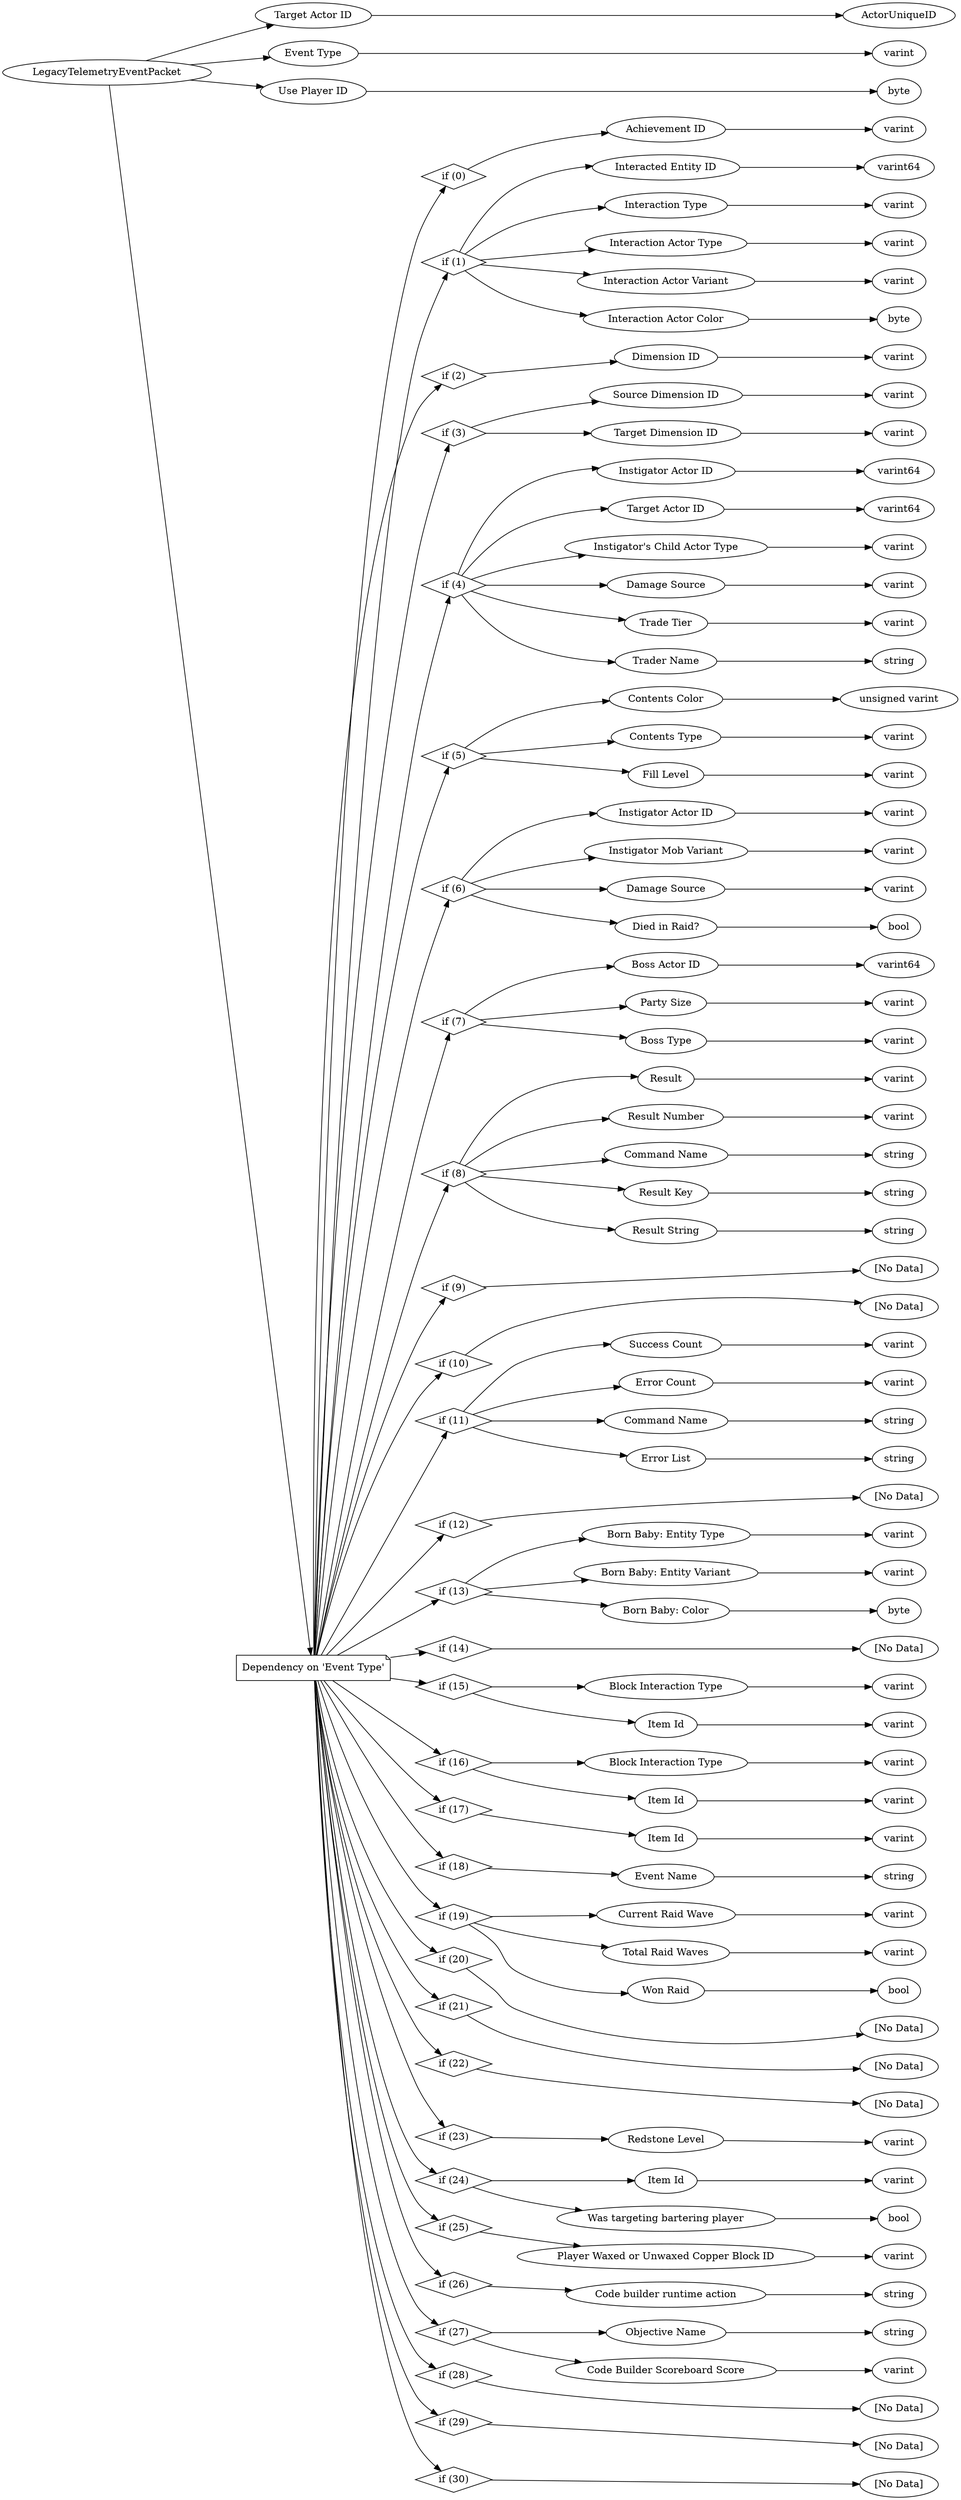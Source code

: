 digraph "LegacyTelemetryEventPacket" {
rankdir = LR
0
0 -> 1
1 -> 2
0 -> 3
3 -> 4
0 -> 5
5 -> 6
0 -> 7
7 -> 8
8 -> 9
9 -> 10
7 -> 11
11 -> 12
12 -> 13
11 -> 14
14 -> 15
11 -> 16
16 -> 17
11 -> 18
18 -> 19
11 -> 20
20 -> 21
7 -> 22
22 -> 23
23 -> 24
7 -> 25
25 -> 26
26 -> 27
25 -> 28
28 -> 29
7 -> 30
30 -> 31
31 -> 32
30 -> 33
33 -> 34
30 -> 35
35 -> 36
30 -> 37
37 -> 38
30 -> 39
39 -> 40
30 -> 41
41 -> 42
7 -> 43
43 -> 44
44 -> 45
43 -> 46
46 -> 47
43 -> 48
48 -> 49
7 -> 50
50 -> 51
51 -> 52
50 -> 53
53 -> 54
50 -> 55
55 -> 56
50 -> 57
57 -> 58
7 -> 59
59 -> 60
60 -> 61
59 -> 62
62 -> 63
59 -> 64
64 -> 65
7 -> 66
66 -> 67
67 -> 68
66 -> 69
69 -> 70
66 -> 71
71 -> 72
66 -> 73
73 -> 74
66 -> 75
75 -> 76
7 -> 77
77 -> 78
7 -> 79
79 -> 80
7 -> 81
81 -> 82
82 -> 83
81 -> 84
84 -> 85
81 -> 86
86 -> 87
81 -> 88
88 -> 89
7 -> 90
90 -> 91
7 -> 92
92 -> 93
93 -> 94
92 -> 95
95 -> 96
92 -> 97
97 -> 98
7 -> 99
99 -> 100
7 -> 101
101 -> 102
102 -> 103
101 -> 104
104 -> 105
7 -> 106
106 -> 107
107 -> 108
106 -> 109
109 -> 110
7 -> 111
111 -> 112
112 -> 113
7 -> 114
114 -> 115
115 -> 116
7 -> 117
117 -> 118
118 -> 119
117 -> 120
120 -> 121
117 -> 122
122 -> 123
7 -> 124
124 -> 125
7 -> 126
126 -> 127
7 -> 128
128 -> 129
7 -> 130
130 -> 131
131 -> 132
7 -> 133
133 -> 134
134 -> 135
133 -> 136
136 -> 137
7 -> 138
138 -> 139
139 -> 140
7 -> 141
141 -> 142
142 -> 143
7 -> 144
144 -> 145
145 -> 146
144 -> 147
147 -> 148
7 -> 149
149 -> 150
7 -> 151
151 -> 152
7 -> 153
153 -> 154

0 [label="LegacyTelemetryEventPacket",comment="name: \"LegacyTelemetryEventPacket\", typeName: \"\", id: 0, branchId: 65, recurseId: -1, attributes: 0, notes: \"\""];
1 [label="Target Actor ID",comment="name: \"Target Actor ID\", typeName: \"ActorUniqueID\", id: 1, branchId: 0, recurseId: -1, attributes: 256, notes: \"\""];
2 [label="ActorUniqueID",comment="name: \"ActorUniqueID\", typeName: \"\", id: 2, branchId: 0, recurseId: -1, attributes: 512, notes: \"\""];
3 [label="Event Type",comment="name: \"Event Type\", typeName: \"\", id: 3, branchId: 0, recurseId: -1, attributes: 0, notes: \"\""];
4 [label="varint",comment="name: \"varint\", typeName: \"\", id: 4, branchId: 0, recurseId: -1, attributes: 512, notes: \"\""];
5 [label="Use Player ID",comment="name: \"Use Player ID\", typeName: \"\", id: 5, branchId: 0, recurseId: -1, attributes: 0, notes: \"\""];
6 [label="byte",comment="name: \"byte\", typeName: \"\", id: 6, branchId: 0, recurseId: -1, attributes: 512, notes: \"\""];
7 [label="Dependency on 'Event Type'",shape=note,comment="name: \"Dependency on 'Event Type'\", typeName: \"\", id: 7, branchId: 0, recurseId: -1, attributes: 2, notes: \"\""];
8 [label="if (0)",shape=diamond,comment="name: \"if (0)\", typeName: \"\", id: 8, branchId: 0, recurseId: -1, attributes: 4, notes: \"\""];
9 [label="Achievement ID",comment="name: \"Achievement ID\", typeName: \"\", id: 9, branchId: 0, recurseId: -1, attributes: 0, notes: \"\""];
10 [label="varint",comment="name: \"varint\", typeName: \"\", id: 10, branchId: 0, recurseId: -1, attributes: 512, notes: \"\""];
11 [label="if (1)",shape=diamond,comment="name: \"if (1)\", typeName: \"\", id: 11, branchId: 1, recurseId: -1, attributes: 4, notes: \"\""];
12 [label="Interacted Entity ID",comment="name: \"Interacted Entity ID\", typeName: \"\", id: 12, branchId: 0, recurseId: -1, attributes: 0, notes: \"\""];
13 [label="varint64",comment="name: \"varint64\", typeName: \"\", id: 13, branchId: 0, recurseId: -1, attributes: 512, notes: \"\""];
14 [label="Interaction Type",comment="name: \"Interaction Type\", typeName: \"\", id: 14, branchId: 0, recurseId: -1, attributes: 0, notes: \"\""];
15 [label="varint",comment="name: \"varint\", typeName: \"\", id: 15, branchId: 0, recurseId: -1, attributes: 512, notes: \"\""];
16 [label="Interaction Actor Type",comment="name: \"Interaction Actor Type\", typeName: \"\", id: 16, branchId: 0, recurseId: -1, attributes: 0, notes: \"\""];
17 [label="varint",comment="name: \"varint\", typeName: \"\", id: 17, branchId: 0, recurseId: -1, attributes: 512, notes: \"\""];
18 [label="Interaction Actor Variant",comment="name: \"Interaction Actor Variant\", typeName: \"\", id: 18, branchId: 0, recurseId: -1, attributes: 0, notes: \"\""];
19 [label="varint",comment="name: \"varint\", typeName: \"\", id: 19, branchId: 0, recurseId: -1, attributes: 512, notes: \"\""];
20 [label="Interaction Actor Color",comment="name: \"Interaction Actor Color\", typeName: \"\", id: 20, branchId: 0, recurseId: -1, attributes: 0, notes: \"\""];
21 [label="byte",comment="name: \"byte\", typeName: \"\", id: 21, branchId: 0, recurseId: -1, attributes: 512, notes: \"\""];
22 [label="if (2)",shape=diamond,comment="name: \"if (2)\", typeName: \"\", id: 22, branchId: 2, recurseId: -1, attributes: 4, notes: \"\""];
23 [label="Dimension ID",comment="name: \"Dimension ID\", typeName: \"\", id: 23, branchId: 0, recurseId: -1, attributes: 0, notes: \"Currently supported: (0 -> Overworld, 1 -> Nether, 2 -> The End, 3 -> Undefined)\""];
24 [label="varint",comment="name: \"varint\", typeName: \"\", id: 24, branchId: 0, recurseId: -1, attributes: 512, notes: \"\""];
25 [label="if (3)",shape=diamond,comment="name: \"if (3)\", typeName: \"\", id: 25, branchId: 3, recurseId: -1, attributes: 4, notes: \"\""];
26 [label="Source Dimension ID",comment="name: \"Source Dimension ID\", typeName: \"\", id: 26, branchId: 0, recurseId: -1, attributes: 0, notes: \"Currently supported: (0 -> Overworld, 1 -> Nether, 2 -> The End, 3 -> Undefined)\""];
27 [label="varint",comment="name: \"varint\", typeName: \"\", id: 27, branchId: 0, recurseId: -1, attributes: 512, notes: \"\""];
28 [label="Target Dimension ID",comment="name: \"Target Dimension ID\", typeName: \"\", id: 28, branchId: 0, recurseId: -1, attributes: 0, notes: \"Currently supported: (0 -> Overworld, 1 -> Nether, 2 -> The End, 3 -> Undefined)\""];
29 [label="varint",comment="name: \"varint\", typeName: \"\", id: 29, branchId: 0, recurseId: -1, attributes: 512, notes: \"\""];
30 [label="if (4)",shape=diamond,comment="name: \"if (4)\", typeName: \"\", id: 30, branchId: 4, recurseId: -1, attributes: 4, notes: \"\""];
31 [label="Instigator Actor ID",comment="name: \"Instigator Actor ID\", typeName: \"\", id: 31, branchId: 0, recurseId: -1, attributes: 0, notes: \"\""];
32 [label="varint64",comment="name: \"varint64\", typeName: \"\", id: 32, branchId: 0, recurseId: -1, attributes: 512, notes: \"\""];
33 [label="Target Actor ID",comment="name: \"Target Actor ID\", typeName: \"\", id: 33, branchId: 0, recurseId: -1, attributes: 0, notes: \"\""];
34 [label="varint64",comment="name: \"varint64\", typeName: \"\", id: 34, branchId: 0, recurseId: -1, attributes: 512, notes: \"\""];
35 [label="Instigator's Child Actor Type",comment="name: \"Instigator's Child Actor Type\", typeName: \"\", id: 35, branchId: 0, recurseId: -1, attributes: 0, notes: \"\""];
36 [label="varint",comment="name: \"varint\", typeName: \"\", id: 36, branchId: 0, recurseId: -1, attributes: 512, notes: \"\""];
37 [label="Damage Source",comment="name: \"Damage Source\", typeName: \"\", id: 37, branchId: 0, recurseId: -1, attributes: 0, notes: \"\""];
38 [label="varint",comment="name: \"varint\", typeName: \"\", id: 38, branchId: 0, recurseId: -1, attributes: 512, notes: \"\""];
39 [label="Trade Tier",comment="name: \"Trade Tier\", typeName: \"\", id: 39, branchId: 0, recurseId: -1, attributes: 0, notes: \"-1 if not a trading actor.\""];
40 [label="varint",comment="name: \"varint\", typeName: \"\", id: 40, branchId: 0, recurseId: -1, attributes: 512, notes: \"\""];
41 [label="Trader Name",comment="name: \"Trader Name\", typeName: \"\", id: 41, branchId: 0, recurseId: -1, attributes: 0, notes: \"Empty if not a trading actor.\""];
42 [label="string",comment="name: \"string\", typeName: \"\", id: 42, branchId: 0, recurseId: -1, attributes: 512, notes: \"\""];
43 [label="if (5)",shape=diamond,comment="name: \"if (5)\", typeName: \"\", id: 43, branchId: 5, recurseId: -1, attributes: 4, notes: \"\""];
44 [label="Contents Color",comment="name: \"Contents Color\", typeName: \"\", id: 44, branchId: 0, recurseId: -1, attributes: 0, notes: \"\""];
45 [label="unsigned varint",comment="name: \"unsigned varint\", typeName: \"\", id: 45, branchId: 0, recurseId: -1, attributes: 512, notes: \"\""];
46 [label="Contents Type",comment="name: \"Contents Type\", typeName: \"\", id: 46, branchId: 0, recurseId: -1, attributes: 0, notes: \"\""];
47 [label="varint",comment="name: \"varint\", typeName: \"\", id: 47, branchId: 0, recurseId: -1, attributes: 512, notes: \"\""];
48 [label="Fill Level",comment="name: \"Fill Level\", typeName: \"\", id: 48, branchId: 0, recurseId: -1, attributes: 0, notes: \"\""];
49 [label="varint",comment="name: \"varint\", typeName: \"\", id: 49, branchId: 0, recurseId: -1, attributes: 512, notes: \"\""];
50 [label="if (6)",shape=diamond,comment="name: \"if (6)\", typeName: \"\", id: 50, branchId: 6, recurseId: -1, attributes: 4, notes: \"\""];
51 [label="Instigator Actor ID",comment="name: \"Instigator Actor ID\", typeName: \"\", id: 51, branchId: 0, recurseId: -1, attributes: 0, notes: \"\""];
52 [label="varint",comment="name: \"varint\", typeName: \"\", id: 52, branchId: 0, recurseId: -1, attributes: 512, notes: \"\""];
53 [label="Instigator Mob Variant",comment="name: \"Instigator Mob Variant\", typeName: \"\", id: 53, branchId: 0, recurseId: -1, attributes: 0, notes: \"\""];
54 [label="varint",comment="name: \"varint\", typeName: \"\", id: 54, branchId: 0, recurseId: -1, attributes: 512, notes: \"\""];
55 [label="Damage Source",comment="name: \"Damage Source\", typeName: \"\", id: 55, branchId: 0, recurseId: -1, attributes: 0, notes: \"\""];
56 [label="varint",comment="name: \"varint\", typeName: \"\", id: 56, branchId: 0, recurseId: -1, attributes: 512, notes: \"\""];
57 [label="Died in Raid?",comment="name: \"Died in Raid?\", typeName: \"\", id: 57, branchId: 0, recurseId: -1, attributes: 0, notes: \"\""];
58 [label="bool",comment="name: \"bool\", typeName: \"\", id: 58, branchId: 0, recurseId: -1, attributes: 512, notes: \"\""];
59 [label="if (7)",shape=diamond,comment="name: \"if (7)\", typeName: \"\", id: 59, branchId: 7, recurseId: -1, attributes: 4, notes: \"\""];
60 [label="Boss Actor ID",comment="name: \"Boss Actor ID\", typeName: \"\", id: 60, branchId: 0, recurseId: -1, attributes: 0, notes: \"\""];
61 [label="varint64",comment="name: \"varint64\", typeName: \"\", id: 61, branchId: 0, recurseId: -1, attributes: 512, notes: \"\""];
62 [label="Party Size",comment="name: \"Party Size\", typeName: \"\", id: 62, branchId: 0, recurseId: -1, attributes: 0, notes: \"\""];
63 [label="varint",comment="name: \"varint\", typeName: \"\", id: 63, branchId: 0, recurseId: -1, attributes: 512, notes: \"\""];
64 [label="Boss Type",comment="name: \"Boss Type\", typeName: \"\", id: 64, branchId: 0, recurseId: -1, attributes: 0, notes: \"\""];
65 [label="varint",comment="name: \"varint\", typeName: \"\", id: 65, branchId: 0, recurseId: -1, attributes: 512, notes: \"\""];
66 [label="if (8)",shape=diamond,comment="name: \"if (8)\", typeName: \"\", id: 66, branchId: 8, recurseId: -1, attributes: 4, notes: \"\""];
67 [label="Result",comment="name: \"Result\", typeName: \"\", id: 67, branchId: 0, recurseId: -1, attributes: 0, notes: \"\""];
68 [label="varint",comment="name: \"varint\", typeName: \"\", id: 68, branchId: 0, recurseId: -1, attributes: 512, notes: \"\""];
69 [label="Result Number",comment="name: \"Result Number\", typeName: \"\", id: 69, branchId: 0, recurseId: -1, attributes: 0, notes: \"\""];
70 [label="varint",comment="name: \"varint\", typeName: \"\", id: 70, branchId: 0, recurseId: -1, attributes: 512, notes: \"\""];
71 [label="Command Name",comment="name: \"Command Name\", typeName: \"\", id: 71, branchId: 0, recurseId: -1, attributes: 0, notes: \"\""];
72 [label="string",comment="name: \"string\", typeName: \"\", id: 72, branchId: 0, recurseId: -1, attributes: 512, notes: \"\""];
73 [label="Result Key",comment="name: \"Result Key\", typeName: \"\", id: 73, branchId: 0, recurseId: -1, attributes: 0, notes: \"\""];
74 [label="string",comment="name: \"string\", typeName: \"\", id: 74, branchId: 0, recurseId: -1, attributes: 512, notes: \"\""];
75 [label="Result String",comment="name: \"Result String\", typeName: \"\", id: 75, branchId: 0, recurseId: -1, attributes: 0, notes: \"\""];
76 [label="string",comment="name: \"string\", typeName: \"\", id: 76, branchId: 0, recurseId: -1, attributes: 512, notes: \"\""];
77 [label="if (9)",shape=diamond,comment="name: \"if (9)\", typeName: \"\", id: 77, branchId: 9, recurseId: -1, attributes: 4, notes: \"\""];
78 [label="[No Data]",comment="name: \"[No Data]\", typeName: \"\", id: 78, branchId: 0, recurseId: -1, attributes: 512, notes: \"\""];
79 [label="if (10)",shape=diamond,comment="name: \"if (10)\", typeName: \"\", id: 79, branchId: 10, recurseId: -1, attributes: 4, notes: \"\""];
80 [label="[No Data]",comment="name: \"[No Data]\", typeName: \"\", id: 80, branchId: 0, recurseId: -1, attributes: 512, notes: \"\""];
81 [label="if (11)",shape=diamond,comment="name: \"if (11)\", typeName: \"\", id: 81, branchId: 11, recurseId: -1, attributes: 4, notes: \"\""];
82 [label="Success Count",comment="name: \"Success Count\", typeName: \"\", id: 82, branchId: 0, recurseId: -1, attributes: 0, notes: \"\""];
83 [label="varint",comment="name: \"varint\", typeName: \"\", id: 83, branchId: 0, recurseId: -1, attributes: 512, notes: \"\""];
84 [label="Error Count",comment="name: \"Error Count\", typeName: \"\", id: 84, branchId: 0, recurseId: -1, attributes: 0, notes: \"\""];
85 [label="varint",comment="name: \"varint\", typeName: \"\", id: 85, branchId: 0, recurseId: -1, attributes: 512, notes: \"\""];
86 [label="Command Name",comment="name: \"Command Name\", typeName: \"\", id: 86, branchId: 0, recurseId: -1, attributes: 0, notes: \"\""];
87 [label="string",comment="name: \"string\", typeName: \"\", id: 87, branchId: 0, recurseId: -1, attributes: 512, notes: \"\""];
88 [label="Error List",comment="name: \"Error List\", typeName: \"\", id: 88, branchId: 0, recurseId: -1, attributes: 0, notes: \"\""];
89 [label="string",comment="name: \"string\", typeName: \"\", id: 89, branchId: 0, recurseId: -1, attributes: 512, notes: \"\""];
90 [label="if (12)",shape=diamond,comment="name: \"if (12)\", typeName: \"\", id: 90, branchId: 12, recurseId: -1, attributes: 4, notes: \"\""];
91 [label="[No Data]",comment="name: \"[No Data]\", typeName: \"\", id: 91, branchId: 0, recurseId: -1, attributes: 512, notes: \"\""];
92 [label="if (13)",shape=diamond,comment="name: \"if (13)\", typeName: \"\", id: 92, branchId: 13, recurseId: -1, attributes: 4, notes: \"\""];
93 [label="Born Baby: Entity Type",comment="name: \"Born Baby: Entity Type\", typeName: \"\", id: 93, branchId: 0, recurseId: -1, attributes: 0, notes: \"\""];
94 [label="varint",comment="name: \"varint\", typeName: \"\", id: 94, branchId: 0, recurseId: -1, attributes: 512, notes: \"\""];
95 [label="Born Baby: Entity Variant",comment="name: \"Born Baby: Entity Variant\", typeName: \"\", id: 95, branchId: 0, recurseId: -1, attributes: 0, notes: \"\""];
96 [label="varint",comment="name: \"varint\", typeName: \"\", id: 96, branchId: 0, recurseId: -1, attributes: 512, notes: \"\""];
97 [label="Born Baby: Color",comment="name: \"Born Baby: Color\", typeName: \"\", id: 97, branchId: 0, recurseId: -1, attributes: 0, notes: \"\""];
98 [label="byte",comment="name: \"byte\", typeName: \"\", id: 98, branchId: 0, recurseId: -1, attributes: 512, notes: \"\""];
99 [label="if (14)",shape=diamond,comment="name: \"if (14)\", typeName: \"\", id: 99, branchId: 14, recurseId: -1, attributes: 4, notes: \"\""];
100 [label="[No Data]",comment="name: \"[No Data]\", typeName: \"\", id: 100, branchId: 0, recurseId: -1, attributes: 512, notes: \"\""];
101 [label="if (15)",shape=diamond,comment="name: \"if (15)\", typeName: \"\", id: 101, branchId: 15, recurseId: -1, attributes: 4, notes: \"\""];
102 [label="Block Interaction Type",comment="name: \"Block Interaction Type\", typeName: \"\", id: 102, branchId: 0, recurseId: -1, attributes: 0, notes: \"\""];
103 [label="varint",comment="name: \"varint\", typeName: \"\", id: 103, branchId: 0, recurseId: -1, attributes: 512, notes: \"\""];
104 [label="Item Id",comment="name: \"Item Id\", typeName: \"\", id: 104, branchId: 0, recurseId: -1, attributes: 0, notes: \"Id of the relevant item used in the interaction.\""];
105 [label="varint",comment="name: \"varint\", typeName: \"\", id: 105, branchId: 0, recurseId: -1, attributes: 512, notes: \"\""];
106 [label="if (16)",shape=diamond,comment="name: \"if (16)\", typeName: \"\", id: 106, branchId: 16, recurseId: -1, attributes: 4, notes: \"\""];
107 [label="Block Interaction Type",comment="name: \"Block Interaction Type\", typeName: \"\", id: 107, branchId: 0, recurseId: -1, attributes: 0, notes: \"\""];
108 [label="varint",comment="name: \"varint\", typeName: \"\", id: 108, branchId: 0, recurseId: -1, attributes: 512, notes: \"\""];
109 [label="Item Id",comment="name: \"Item Id\", typeName: \"\", id: 109, branchId: 0, recurseId: -1, attributes: 0, notes: \"Id of the relevant item used in the interaction.\""];
110 [label="varint",comment="name: \"varint\", typeName: \"\", id: 110, branchId: 0, recurseId: -1, attributes: 512, notes: \"\""];
111 [label="if (17)",shape=diamond,comment="name: \"if (17)\", typeName: \"\", id: 111, branchId: 17, recurseId: -1, attributes: 4, notes: \"\""];
112 [label="Item Id",comment="name: \"Item Id\", typeName: \"\", id: 112, branchId: 0, recurseId: -1, attributes: 0, notes: \"Id of the relevant item used in the interaction.\""];
113 [label="varint",comment="name: \"varint\", typeName: \"\", id: 113, branchId: 0, recurseId: -1, attributes: 512, notes: \"\""];
114 [label="if (18)",shape=diamond,comment="name: \"if (18)\", typeName: \"\", id: 114, branchId: 18, recurseId: -1, attributes: 4, notes: \"\""];
115 [label="Event Name",comment="name: \"Event Name\", typeName: \"\", id: 115, branchId: 0, recurseId: -1, attributes: 0, notes: \"\""];
116 [label="string",comment="name: \"string\", typeName: \"\", id: 116, branchId: 0, recurseId: -1, attributes: 512, notes: \"\""];
117 [label="if (19)",shape=diamond,comment="name: \"if (19)\", typeName: \"\", id: 117, branchId: 19, recurseId: -1, attributes: 4, notes: \"\""];
118 [label="Current Raid Wave",comment="name: \"Current Raid Wave\", typeName: \"\", id: 118, branchId: 0, recurseId: -1, attributes: 0, notes: \"\""];
119 [label="varint",comment="name: \"varint\", typeName: \"\", id: 119, branchId: 0, recurseId: -1, attributes: 512, notes: \"\""];
120 [label="Total Raid Waves",comment="name: \"Total Raid Waves\", typeName: \"\", id: 120, branchId: 0, recurseId: -1, attributes: 0, notes: \"\""];
121 [label="varint",comment="name: \"varint\", typeName: \"\", id: 121, branchId: 0, recurseId: -1, attributes: 512, notes: \"\""];
122 [label="Won Raid",comment="name: \"Won Raid\", typeName: \"\", id: 122, branchId: 0, recurseId: -1, attributes: 0, notes: \"\""];
123 [label="bool",comment="name: \"bool\", typeName: \"\", id: 123, branchId: 0, recurseId: -1, attributes: 512, notes: \"\""];
124 [label="if (20)",shape=diamond,comment="name: \"if (20)\", typeName: \"\", id: 124, branchId: 20, recurseId: -1, attributes: 4, notes: \"\""];
125 [label="[No Data]",comment="name: \"[No Data]\", typeName: \"\", id: 125, branchId: 0, recurseId: -1, attributes: 512, notes: \"\""];
126 [label="if (21)",shape=diamond,comment="name: \"if (21)\", typeName: \"\", id: 126, branchId: 21, recurseId: -1, attributes: 4, notes: \"\""];
127 [label="[No Data]",comment="name: \"[No Data]\", typeName: \"\", id: 127, branchId: 0, recurseId: -1, attributes: 512, notes: \"\""];
128 [label="if (22)",shape=diamond,comment="name: \"if (22)\", typeName: \"\", id: 128, branchId: 22, recurseId: -1, attributes: 4, notes: \"\""];
129 [label="[No Data]",comment="name: \"[No Data]\", typeName: \"\", id: 129, branchId: 0, recurseId: -1, attributes: 512, notes: \"\""];
130 [label="if (23)",shape=diamond,comment="name: \"if (23)\", typeName: \"\", id: 130, branchId: 23, recurseId: -1, attributes: 4, notes: \"\""];
131 [label="Redstone Level",comment="name: \"Redstone Level\", typeName: \"\", id: 131, branchId: 0, recurseId: -1, attributes: 0, notes: \"\""];
132 [label="varint",comment="name: \"varint\", typeName: \"\", id: 132, branchId: 0, recurseId: -1, attributes: 512, notes: \"\""];
133 [label="if (24)",shape=diamond,comment="name: \"if (24)\", typeName: \"\", id: 133, branchId: 24, recurseId: -1, attributes: 4, notes: \"\""];
134 [label="Item Id",comment="name: \"Item Id\", typeName: \"\", id: 134, branchId: 0, recurseId: -1, attributes: 0, notes: \"\""];
135 [label="varint",comment="name: \"varint\", typeName: \"\", id: 135, branchId: 0, recurseId: -1, attributes: 512, notes: \"\""];
136 [label="Was targeting bartering player",comment="name: \"Was targeting bartering player\", typeName: \"\", id: 136, branchId: 0, recurseId: -1, attributes: 0, notes: \"\""];
137 [label="bool",comment="name: \"bool\", typeName: \"\", id: 137, branchId: 0, recurseId: -1, attributes: 512, notes: \"\""];
138 [label="if (25)",shape=diamond,comment="name: \"if (25)\", typeName: \"\", id: 138, branchId: 25, recurseId: -1, attributes: 4, notes: \"\""];
139 [label="Player Waxed or Unwaxed Copper Block ID",comment="name: \"Player Waxed or Unwaxed Copper Block ID\", typeName: \"\", id: 139, branchId: 0, recurseId: -1, attributes: 0, notes: \"\""];
140 [label="varint",comment="name: \"varint\", typeName: \"\", id: 140, branchId: 0, recurseId: -1, attributes: 512, notes: \"\""];
141 [label="if (26)",shape=diamond,comment="name: \"if (26)\", typeName: \"\", id: 141, branchId: 26, recurseId: -1, attributes: 4, notes: \"\""];
142 [label="Code builder runtime action",comment="name: \"Code builder runtime action\", typeName: \"\", id: 142, branchId: 0, recurseId: -1, attributes: 0, notes: \"\""];
143 [label="string",comment="name: \"string\", typeName: \"\", id: 143, branchId: 0, recurseId: -1, attributes: 512, notes: \"\""];
144 [label="if (27)",shape=diamond,comment="name: \"if (27)\", typeName: \"\", id: 144, branchId: 27, recurseId: -1, attributes: 4, notes: \"\""];
145 [label="Objective Name",comment="name: \"Objective Name\", typeName: \"\", id: 145, branchId: 0, recurseId: -1, attributes: 0, notes: \"\""];
146 [label="string",comment="name: \"string\", typeName: \"\", id: 146, branchId: 0, recurseId: -1, attributes: 512, notes: \"\""];
147 [label="Code Builder Scoreboard Score",comment="name: \"Code Builder Scoreboard Score\", typeName: \"\", id: 147, branchId: 0, recurseId: -1, attributes: 0, notes: \"\""];
148 [label="varint",comment="name: \"varint\", typeName: \"\", id: 148, branchId: 0, recurseId: -1, attributes: 512, notes: \"\""];
149 [label="if (28)",shape=diamond,comment="name: \"if (28)\", typeName: \"\", id: 149, branchId: 28, recurseId: -1, attributes: 4, notes: \"\""];
150 [label="[No Data]",comment="name: \"[No Data]\", typeName: \"\", id: 150, branchId: 0, recurseId: -1, attributes: 512, notes: \"\""];
151 [label="if (29)",shape=diamond,comment="name: \"if (29)\", typeName: \"\", id: 151, branchId: 29, recurseId: -1, attributes: 4, notes: \"\""];
152 [label="[No Data]",comment="name: \"[No Data]\", typeName: \"\", id: 152, branchId: 0, recurseId: -1, attributes: 512, notes: \"\""];
153 [label="if (30)",shape=diamond,comment="name: \"if (30)\", typeName: \"\", id: 153, branchId: 30, recurseId: -1, attributes: 4, notes: \"\""];
154 [label="[No Data]",comment="name: \"[No Data]\", typeName: \"\", id: 154, branchId: 0, recurseId: -1, attributes: 512, notes: \"\""];
{ rank = max;2;4;6;10;13;15;17;19;21;24;27;29;32;34;36;38;40;42;45;47;49;52;54;56;58;61;63;65;68;70;72;74;76;78;80;83;85;87;89;91;94;96;98;100;103;105;108;110;113;116;119;121;123;125;127;129;132;135;137;140;143;146;148;150;152;154}

}
